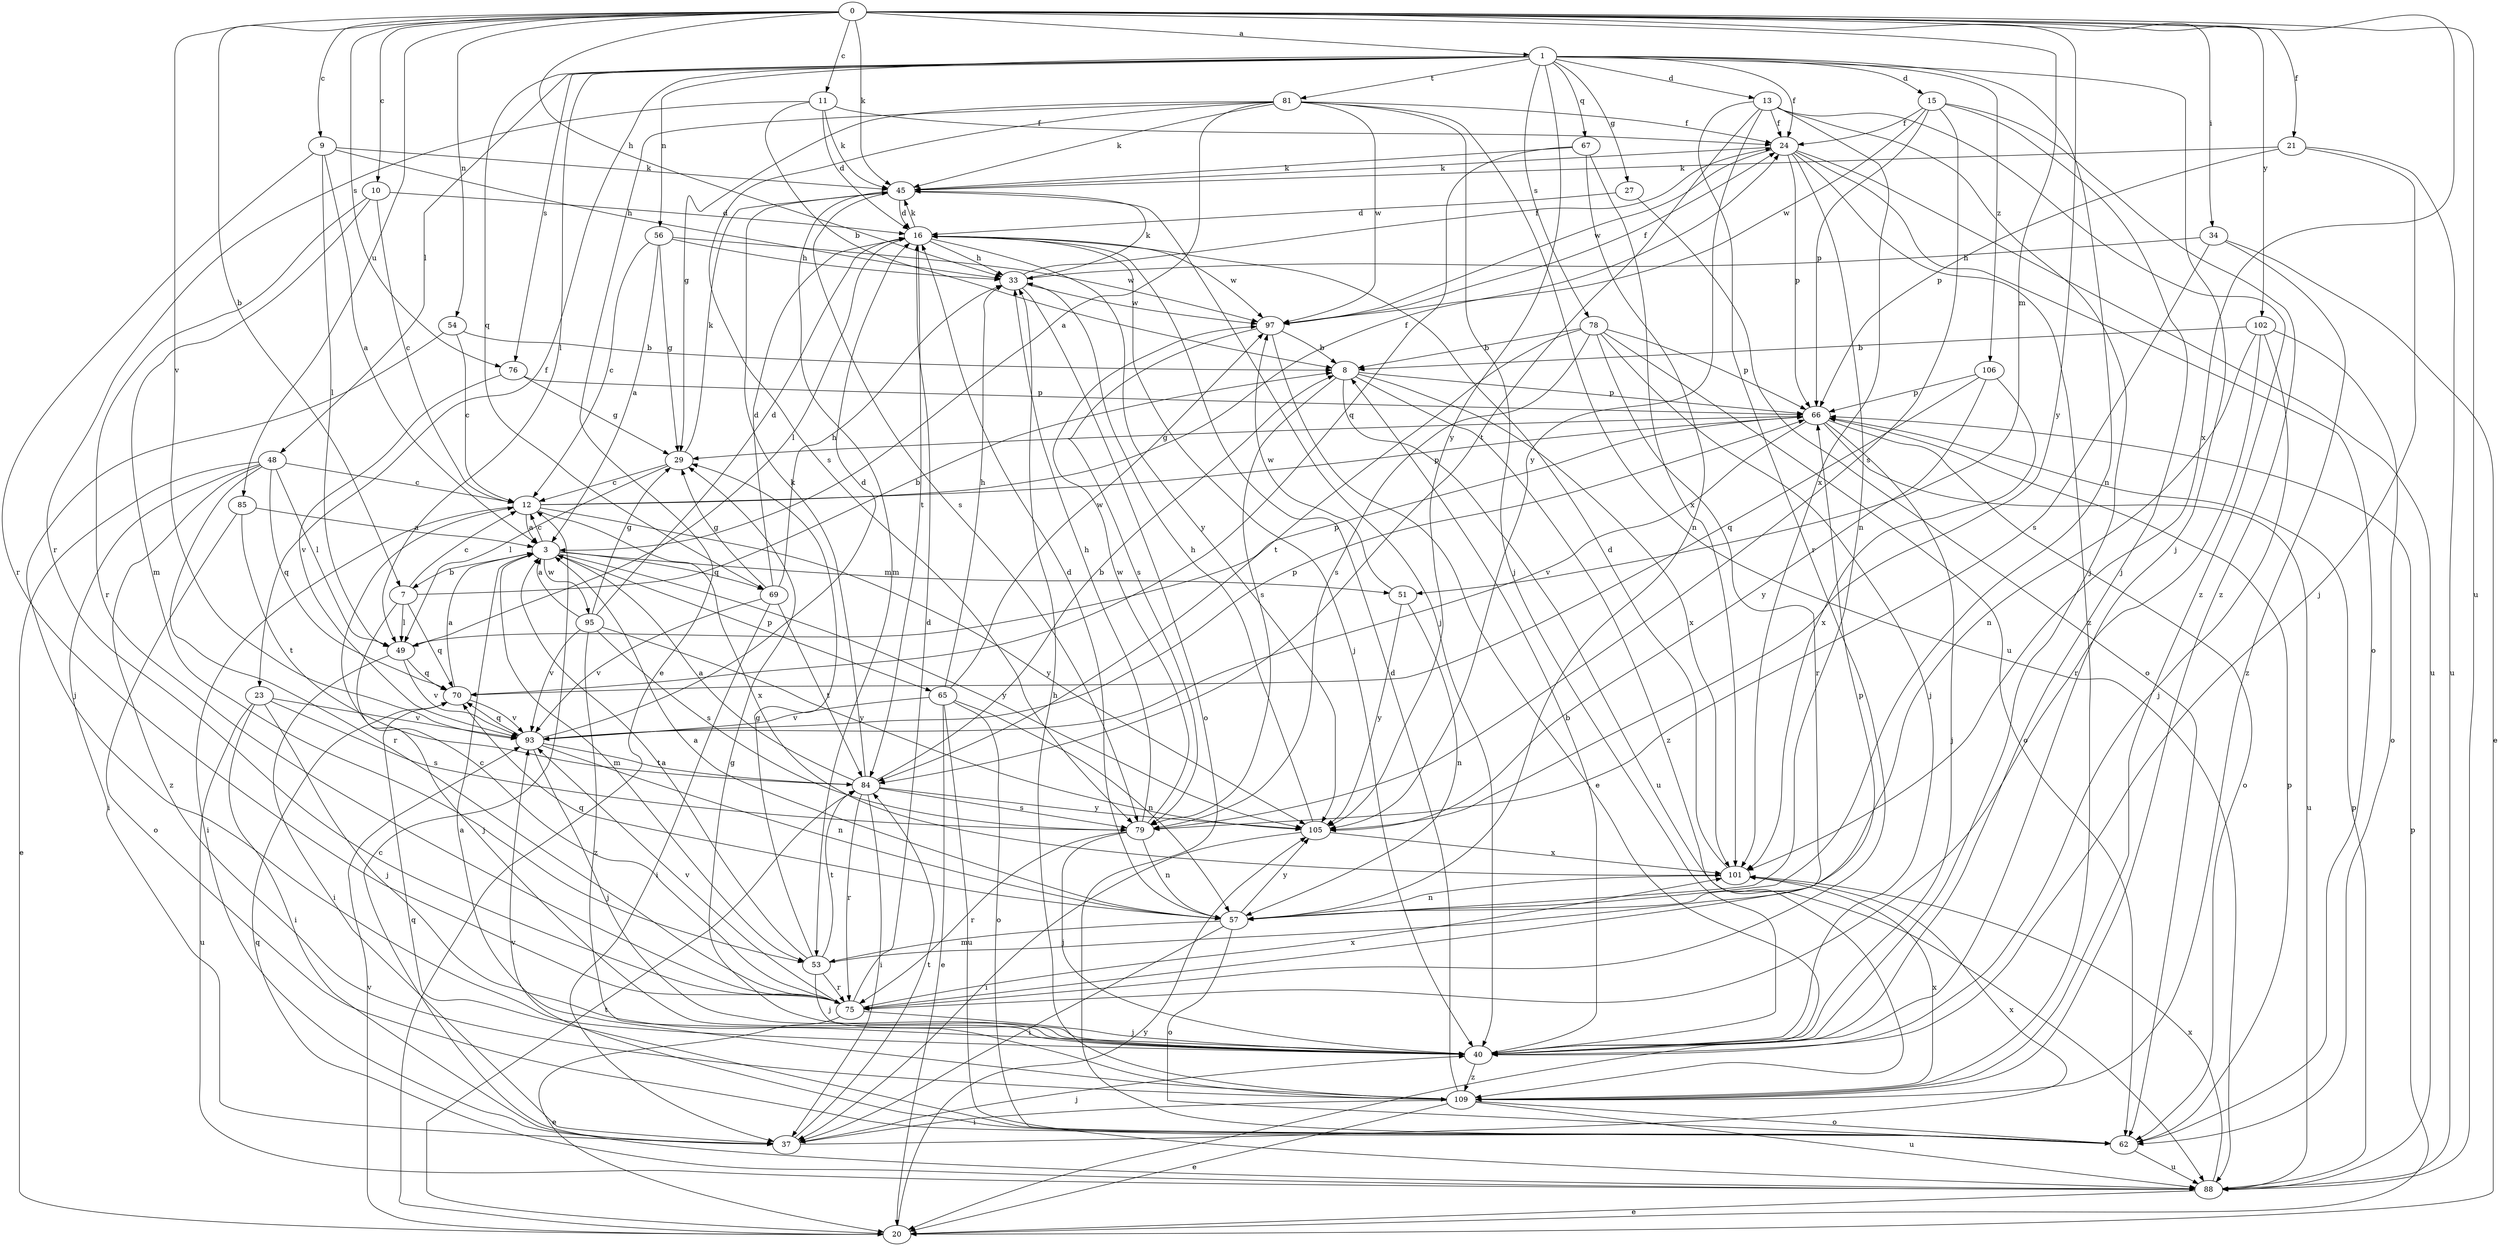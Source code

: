 strict digraph  {
0;
1;
3;
7;
8;
9;
10;
11;
12;
13;
15;
16;
20;
21;
23;
24;
27;
29;
33;
34;
37;
40;
45;
48;
49;
51;
53;
54;
56;
57;
62;
65;
66;
67;
69;
70;
75;
76;
78;
79;
81;
84;
85;
88;
93;
95;
97;
101;
102;
105;
106;
109;
0 -> 1  [label=a];
0 -> 7  [label=b];
0 -> 9  [label=c];
0 -> 10  [label=c];
0 -> 11  [label=c];
0 -> 21  [label=f];
0 -> 33  [label=h];
0 -> 34  [label=i];
0 -> 45  [label=k];
0 -> 51  [label=m];
0 -> 54  [label=n];
0 -> 76  [label=s];
0 -> 85  [label=u];
0 -> 88  [label=u];
0 -> 93  [label=v];
0 -> 101  [label=x];
0 -> 102  [label=y];
0 -> 105  [label=y];
1 -> 13  [label=d];
1 -> 15  [label=d];
1 -> 23  [label=f];
1 -> 24  [label=f];
1 -> 27  [label=g];
1 -> 40  [label=j];
1 -> 48  [label=l];
1 -> 49  [label=l];
1 -> 56  [label=n];
1 -> 57  [label=n];
1 -> 67  [label=q];
1 -> 69  [label=q];
1 -> 76  [label=s];
1 -> 78  [label=s];
1 -> 81  [label=t];
1 -> 105  [label=y];
1 -> 106  [label=z];
3 -> 7  [label=b];
3 -> 12  [label=c];
3 -> 51  [label=m];
3 -> 53  [label=m];
3 -> 65  [label=p];
3 -> 69  [label=q];
3 -> 95  [label=w];
3 -> 105  [label=y];
7 -> 8  [label=b];
7 -> 12  [label=c];
7 -> 40  [label=j];
7 -> 49  [label=l];
7 -> 70  [label=q];
8 -> 66  [label=p];
8 -> 79  [label=s];
8 -> 88  [label=u];
8 -> 101  [label=x];
8 -> 109  [label=z];
9 -> 3  [label=a];
9 -> 33  [label=h];
9 -> 45  [label=k];
9 -> 49  [label=l];
9 -> 75  [label=r];
10 -> 12  [label=c];
10 -> 16  [label=d];
10 -> 53  [label=m];
10 -> 75  [label=r];
11 -> 8  [label=b];
11 -> 16  [label=d];
11 -> 24  [label=f];
11 -> 45  [label=k];
11 -> 75  [label=r];
12 -> 3  [label=a];
12 -> 24  [label=f];
12 -> 37  [label=i];
12 -> 66  [label=p];
12 -> 101  [label=x];
12 -> 105  [label=y];
13 -> 24  [label=f];
13 -> 40  [label=j];
13 -> 75  [label=r];
13 -> 84  [label=t];
13 -> 101  [label=x];
13 -> 105  [label=y];
13 -> 109  [label=z];
15 -> 24  [label=f];
15 -> 40  [label=j];
15 -> 66  [label=p];
15 -> 79  [label=s];
15 -> 97  [label=w];
15 -> 109  [label=z];
16 -> 33  [label=h];
16 -> 40  [label=j];
16 -> 45  [label=k];
16 -> 49  [label=l];
16 -> 84  [label=t];
16 -> 97  [label=w];
16 -> 105  [label=y];
20 -> 66  [label=p];
20 -> 84  [label=t];
20 -> 93  [label=v];
20 -> 105  [label=y];
21 -> 40  [label=j];
21 -> 45  [label=k];
21 -> 66  [label=p];
21 -> 88  [label=u];
23 -> 37  [label=i];
23 -> 40  [label=j];
23 -> 79  [label=s];
23 -> 88  [label=u];
23 -> 93  [label=v];
24 -> 45  [label=k];
24 -> 57  [label=n];
24 -> 62  [label=o];
24 -> 66  [label=p];
24 -> 88  [label=u];
24 -> 97  [label=w];
24 -> 109  [label=z];
27 -> 16  [label=d];
27 -> 62  [label=o];
29 -> 12  [label=c];
29 -> 45  [label=k];
29 -> 49  [label=l];
33 -> 24  [label=f];
33 -> 45  [label=k];
33 -> 62  [label=o];
33 -> 97  [label=w];
34 -> 20  [label=e];
34 -> 33  [label=h];
34 -> 79  [label=s];
34 -> 109  [label=z];
37 -> 40  [label=j];
37 -> 84  [label=t];
37 -> 101  [label=x];
40 -> 8  [label=b];
40 -> 29  [label=g];
40 -> 109  [label=z];
45 -> 16  [label=d];
45 -> 40  [label=j];
45 -> 53  [label=m];
45 -> 79  [label=s];
48 -> 12  [label=c];
48 -> 20  [label=e];
48 -> 37  [label=i];
48 -> 49  [label=l];
48 -> 70  [label=q];
48 -> 75  [label=r];
48 -> 109  [label=z];
49 -> 37  [label=i];
49 -> 66  [label=p];
49 -> 70  [label=q];
49 -> 93  [label=v];
51 -> 57  [label=n];
51 -> 97  [label=w];
51 -> 105  [label=y];
53 -> 3  [label=a];
53 -> 29  [label=g];
53 -> 40  [label=j];
53 -> 66  [label=p];
53 -> 75  [label=r];
53 -> 84  [label=t];
54 -> 8  [label=b];
54 -> 12  [label=c];
54 -> 40  [label=j];
56 -> 3  [label=a];
56 -> 12  [label=c];
56 -> 29  [label=g];
56 -> 33  [label=h];
56 -> 97  [label=w];
57 -> 3  [label=a];
57 -> 16  [label=d];
57 -> 37  [label=i];
57 -> 53  [label=m];
57 -> 62  [label=o];
57 -> 70  [label=q];
57 -> 105  [label=y];
62 -> 66  [label=p];
62 -> 70  [label=q];
62 -> 88  [label=u];
62 -> 93  [label=v];
65 -> 20  [label=e];
65 -> 33  [label=h];
65 -> 57  [label=n];
65 -> 62  [label=o];
65 -> 88  [label=u];
65 -> 93  [label=v];
65 -> 97  [label=w];
66 -> 29  [label=g];
66 -> 40  [label=j];
66 -> 62  [label=o];
66 -> 88  [label=u];
66 -> 93  [label=v];
67 -> 45  [label=k];
67 -> 57  [label=n];
67 -> 70  [label=q];
67 -> 101  [label=x];
69 -> 16  [label=d];
69 -> 29  [label=g];
69 -> 33  [label=h];
69 -> 37  [label=i];
69 -> 84  [label=t];
69 -> 93  [label=v];
70 -> 3  [label=a];
70 -> 93  [label=v];
75 -> 12  [label=c];
75 -> 16  [label=d];
75 -> 20  [label=e];
75 -> 40  [label=j];
75 -> 93  [label=v];
75 -> 101  [label=x];
76 -> 29  [label=g];
76 -> 66  [label=p];
76 -> 93  [label=v];
78 -> 8  [label=b];
78 -> 40  [label=j];
78 -> 62  [label=o];
78 -> 66  [label=p];
78 -> 75  [label=r];
78 -> 79  [label=s];
78 -> 84  [label=t];
79 -> 33  [label=h];
79 -> 40  [label=j];
79 -> 57  [label=n];
79 -> 75  [label=r];
79 -> 97  [label=w];
81 -> 3  [label=a];
81 -> 20  [label=e];
81 -> 24  [label=f];
81 -> 29  [label=g];
81 -> 40  [label=j];
81 -> 45  [label=k];
81 -> 79  [label=s];
81 -> 88  [label=u];
81 -> 97  [label=w];
84 -> 3  [label=a];
84 -> 8  [label=b];
84 -> 37  [label=i];
84 -> 45  [label=k];
84 -> 75  [label=r];
84 -> 79  [label=s];
84 -> 105  [label=y];
85 -> 3  [label=a];
85 -> 62  [label=o];
85 -> 84  [label=t];
88 -> 12  [label=c];
88 -> 20  [label=e];
88 -> 66  [label=p];
88 -> 70  [label=q];
88 -> 101  [label=x];
93 -> 16  [label=d];
93 -> 40  [label=j];
93 -> 57  [label=n];
93 -> 66  [label=p];
93 -> 70  [label=q];
93 -> 84  [label=t];
95 -> 3  [label=a];
95 -> 16  [label=d];
95 -> 29  [label=g];
95 -> 79  [label=s];
95 -> 93  [label=v];
95 -> 105  [label=y];
95 -> 109  [label=z];
97 -> 8  [label=b];
97 -> 20  [label=e];
97 -> 24  [label=f];
97 -> 79  [label=s];
101 -> 16  [label=d];
101 -> 57  [label=n];
102 -> 8  [label=b];
102 -> 40  [label=j];
102 -> 57  [label=n];
102 -> 62  [label=o];
102 -> 75  [label=r];
105 -> 33  [label=h];
105 -> 37  [label=i];
105 -> 101  [label=x];
106 -> 66  [label=p];
106 -> 70  [label=q];
106 -> 101  [label=x];
106 -> 105  [label=y];
109 -> 3  [label=a];
109 -> 16  [label=d];
109 -> 20  [label=e];
109 -> 33  [label=h];
109 -> 37  [label=i];
109 -> 62  [label=o];
109 -> 88  [label=u];
109 -> 101  [label=x];
}
